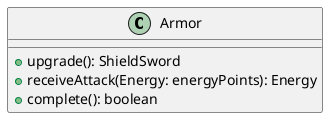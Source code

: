 @startuml
class Armor {
    +upgrade(): ShieldSword
    +receiveAttack(Energy: energyPoints): Energy
    +complete(): boolean
}
@enduml